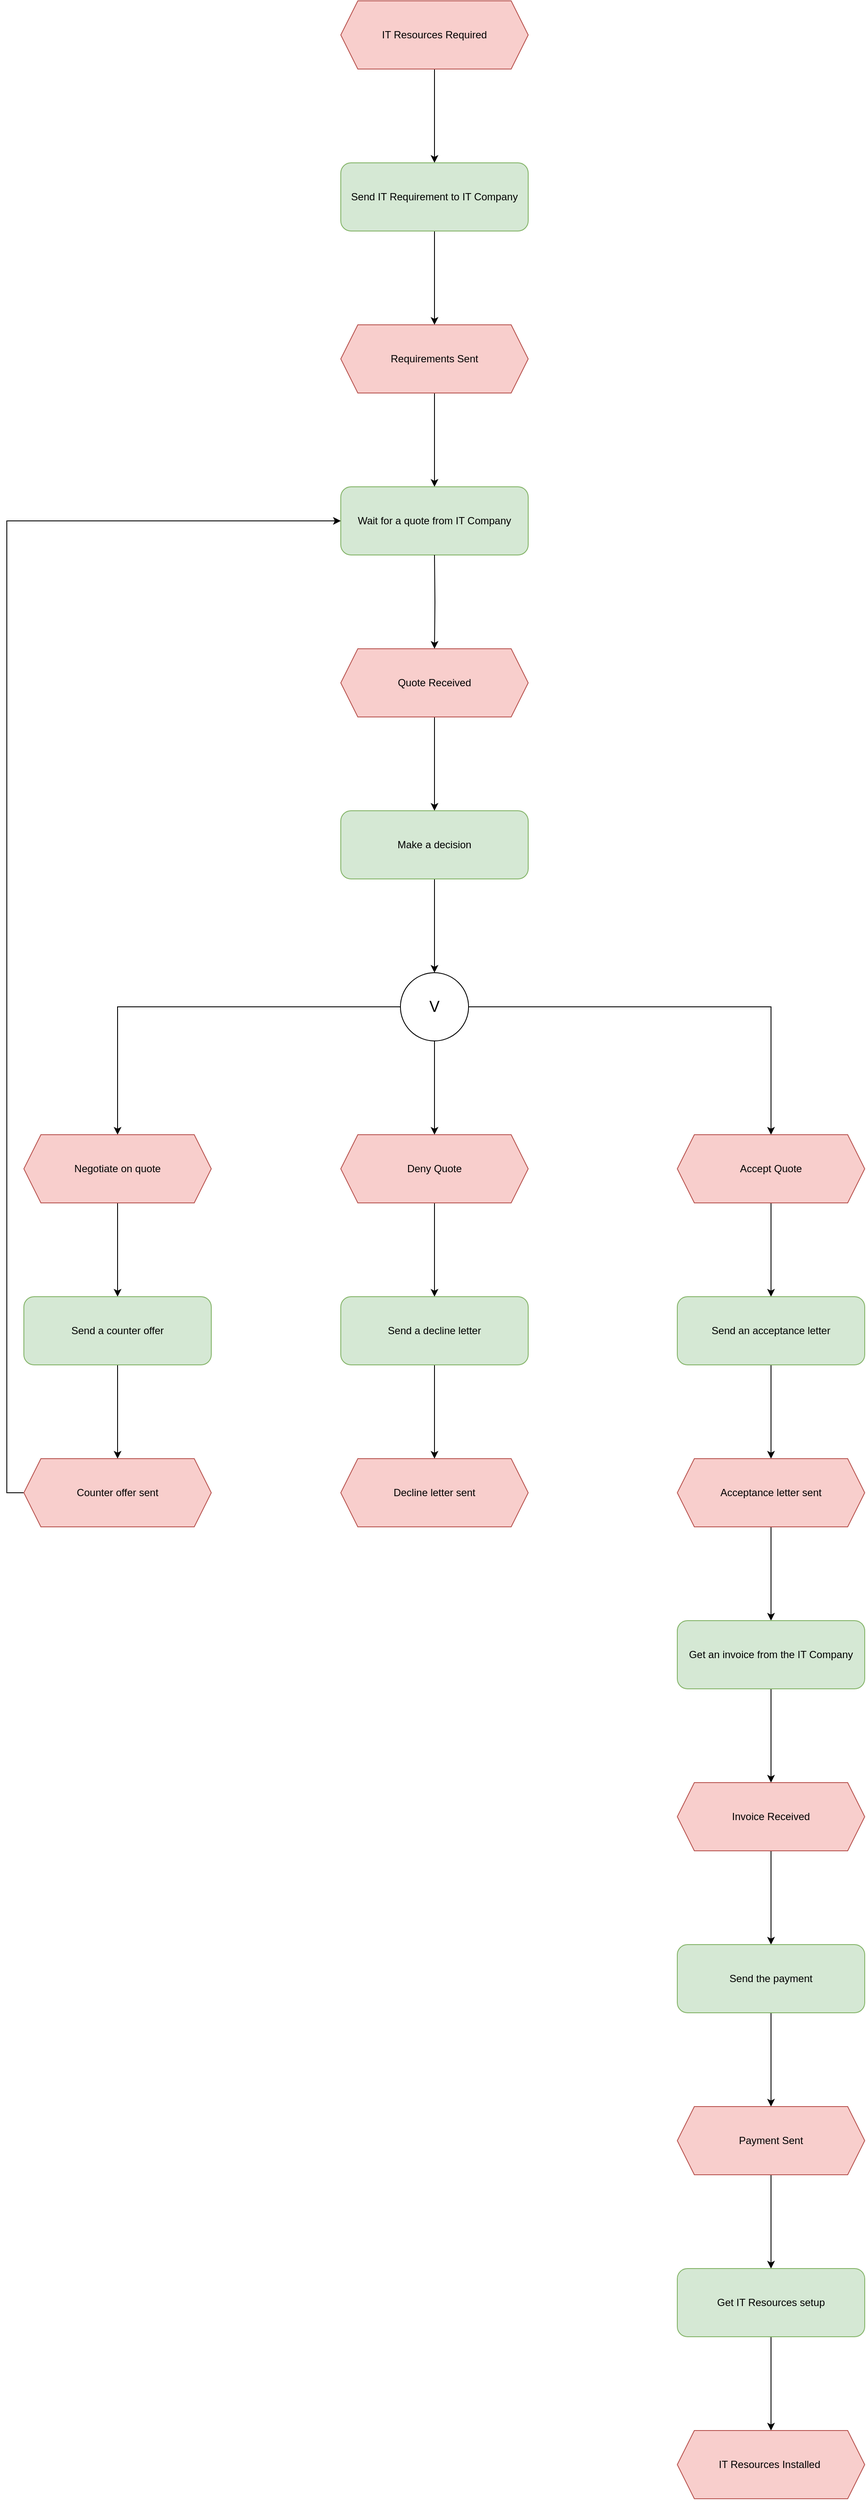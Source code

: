 <mxfile version="15.5.1" type="github">
  <diagram id="yRNca1dHeisvLHWqgOVA" name="Page-1">
    <mxGraphModel dx="2031" dy="1134" grid="1" gridSize="10" guides="1" tooltips="1" connect="1" arrows="1" fold="1" page="1" pageScale="1" pageWidth="1169" pageHeight="827" math="0" shadow="0">
      <root>
        <mxCell id="0" />
        <mxCell id="1" parent="0" />
        <mxCell id="m_13FwPqQZ2k1hZdJkOd-5" style="edgeStyle=orthogonalEdgeStyle;rounded=0;orthogonalLoop=1;jettySize=auto;html=1;exitX=0.5;exitY=1;exitDx=0;exitDy=0;entryX=0.5;entryY=0;entryDx=0;entryDy=0;" edge="1" parent="1" source="m_13FwPqQZ2k1hZdJkOd-1" target="m_13FwPqQZ2k1hZdJkOd-3">
          <mxGeometry relative="1" as="geometry" />
        </mxCell>
        <mxCell id="m_13FwPqQZ2k1hZdJkOd-1" value="IT Resources Required" style="shape=hexagon;perimeter=hexagonPerimeter2;whiteSpace=wrap;html=1;fixedSize=1;fillColor=#f8cecc;strokeColor=#b85450;" vertex="1" parent="1">
          <mxGeometry x="475" y="200" width="220" height="80" as="geometry" />
        </mxCell>
        <mxCell id="m_13FwPqQZ2k1hZdJkOd-9" style="edgeStyle=orthogonalEdgeStyle;rounded=0;orthogonalLoop=1;jettySize=auto;html=1;exitX=0.5;exitY=1;exitDx=0;exitDy=0;entryX=0.5;entryY=0;entryDx=0;entryDy=0;" edge="1" parent="1" source="m_13FwPqQZ2k1hZdJkOd-3" target="m_13FwPqQZ2k1hZdJkOd-7">
          <mxGeometry relative="1" as="geometry" />
        </mxCell>
        <mxCell id="m_13FwPqQZ2k1hZdJkOd-3" value="Send IT Requirement to IT Company" style="rounded=1;whiteSpace=wrap;html=1;fillColor=#d5e8d4;strokeColor=#82b366;" vertex="1" parent="1">
          <mxGeometry x="475" y="390" width="220" height="80" as="geometry" />
        </mxCell>
        <mxCell id="m_13FwPqQZ2k1hZdJkOd-29" style="edgeStyle=orthogonalEdgeStyle;rounded=0;orthogonalLoop=1;jettySize=auto;html=1;exitX=0;exitY=0.5;exitDx=0;exitDy=0;entryX=0.5;entryY=0;entryDx=0;entryDy=0;fontSize=18;" edge="1" parent="1" source="m_13FwPqQZ2k1hZdJkOd-4" target="m_13FwPqQZ2k1hZdJkOd-16">
          <mxGeometry relative="1" as="geometry" />
        </mxCell>
        <mxCell id="m_13FwPqQZ2k1hZdJkOd-30" style="edgeStyle=orthogonalEdgeStyle;rounded=0;orthogonalLoop=1;jettySize=auto;html=1;exitX=0.5;exitY=1;exitDx=0;exitDy=0;entryX=0.5;entryY=0;entryDx=0;entryDy=0;fontSize=18;" edge="1" parent="1" source="m_13FwPqQZ2k1hZdJkOd-4" target="m_13FwPqQZ2k1hZdJkOd-20">
          <mxGeometry relative="1" as="geometry" />
        </mxCell>
        <mxCell id="m_13FwPqQZ2k1hZdJkOd-31" style="edgeStyle=orthogonalEdgeStyle;rounded=0;orthogonalLoop=1;jettySize=auto;html=1;exitX=1;exitY=0.5;exitDx=0;exitDy=0;entryX=0.5;entryY=0;entryDx=0;entryDy=0;fontSize=18;" edge="1" parent="1" source="m_13FwPqQZ2k1hZdJkOd-4" target="m_13FwPqQZ2k1hZdJkOd-24">
          <mxGeometry relative="1" as="geometry" />
        </mxCell>
        <mxCell id="m_13FwPqQZ2k1hZdJkOd-4" value="&lt;font style=&quot;font-size: 18px&quot;&gt;V&lt;/font&gt;" style="ellipse;whiteSpace=wrap;html=1;aspect=fixed;" vertex="1" parent="1">
          <mxGeometry x="545" y="1340" width="80" height="80" as="geometry" />
        </mxCell>
        <mxCell id="m_13FwPqQZ2k1hZdJkOd-6" style="edgeStyle=orthogonalEdgeStyle;rounded=0;orthogonalLoop=1;jettySize=auto;html=1;exitX=0.5;exitY=1;exitDx=0;exitDy=0;entryX=0.5;entryY=0;entryDx=0;entryDy=0;" edge="1" source="m_13FwPqQZ2k1hZdJkOd-7" target="m_13FwPqQZ2k1hZdJkOd-8" parent="1">
          <mxGeometry relative="1" as="geometry" />
        </mxCell>
        <mxCell id="m_13FwPqQZ2k1hZdJkOd-7" value="Requirements Sent" style="shape=hexagon;perimeter=hexagonPerimeter2;whiteSpace=wrap;html=1;fixedSize=1;fillColor=#f8cecc;strokeColor=#b85450;" vertex="1" parent="1">
          <mxGeometry x="475" y="580" width="220" height="80" as="geometry" />
        </mxCell>
        <mxCell id="m_13FwPqQZ2k1hZdJkOd-8" value="Wait for a quote from IT Company" style="rounded=1;whiteSpace=wrap;html=1;fillColor=#d5e8d4;strokeColor=#82b366;" vertex="1" parent="1">
          <mxGeometry x="475" y="770" width="220" height="80" as="geometry" />
        </mxCell>
        <mxCell id="m_13FwPqQZ2k1hZdJkOd-10" style="edgeStyle=orthogonalEdgeStyle;rounded=0;orthogonalLoop=1;jettySize=auto;html=1;exitX=0.5;exitY=1;exitDx=0;exitDy=0;entryX=0.5;entryY=0;entryDx=0;entryDy=0;" edge="1" target="m_13FwPqQZ2k1hZdJkOd-12" parent="1">
          <mxGeometry relative="1" as="geometry">
            <mxPoint x="585" y="850" as="sourcePoint" />
          </mxGeometry>
        </mxCell>
        <mxCell id="m_13FwPqQZ2k1hZdJkOd-11" style="edgeStyle=orthogonalEdgeStyle;rounded=0;orthogonalLoop=1;jettySize=auto;html=1;exitX=0.5;exitY=1;exitDx=0;exitDy=0;entryX=0.5;entryY=0;entryDx=0;entryDy=0;" edge="1" source="m_13FwPqQZ2k1hZdJkOd-12" target="m_13FwPqQZ2k1hZdJkOd-13" parent="1">
          <mxGeometry relative="1" as="geometry" />
        </mxCell>
        <mxCell id="m_13FwPqQZ2k1hZdJkOd-12" value="Quote Received" style="shape=hexagon;perimeter=hexagonPerimeter2;whiteSpace=wrap;html=1;fixedSize=1;fillColor=#f8cecc;strokeColor=#b85450;" vertex="1" parent="1">
          <mxGeometry x="475" y="960" width="220" height="80" as="geometry" />
        </mxCell>
        <mxCell id="m_13FwPqQZ2k1hZdJkOd-14" style="edgeStyle=orthogonalEdgeStyle;rounded=0;orthogonalLoop=1;jettySize=auto;html=1;exitX=0.5;exitY=1;exitDx=0;exitDy=0;entryX=0.5;entryY=0;entryDx=0;entryDy=0;fontSize=18;" edge="1" parent="1" source="m_13FwPqQZ2k1hZdJkOd-13" target="m_13FwPqQZ2k1hZdJkOd-4">
          <mxGeometry relative="1" as="geometry" />
        </mxCell>
        <mxCell id="m_13FwPqQZ2k1hZdJkOd-13" value="Make a decision" style="rounded=1;whiteSpace=wrap;html=1;fillColor=#d5e8d4;strokeColor=#82b366;" vertex="1" parent="1">
          <mxGeometry x="475" y="1150" width="220" height="80" as="geometry" />
        </mxCell>
        <mxCell id="m_13FwPqQZ2k1hZdJkOd-15" style="edgeStyle=orthogonalEdgeStyle;rounded=0;orthogonalLoop=1;jettySize=auto;html=1;exitX=0.5;exitY=1;exitDx=0;exitDy=0;entryX=0.5;entryY=0;entryDx=0;entryDy=0;" edge="1" source="m_13FwPqQZ2k1hZdJkOd-16" target="m_13FwPqQZ2k1hZdJkOd-18" parent="1">
          <mxGeometry relative="1" as="geometry" />
        </mxCell>
        <mxCell id="m_13FwPqQZ2k1hZdJkOd-16" value="Negotiate on quote" style="shape=hexagon;perimeter=hexagonPerimeter2;whiteSpace=wrap;html=1;fixedSize=1;fillColor=#f8cecc;strokeColor=#b85450;" vertex="1" parent="1">
          <mxGeometry x="103" y="1530" width="220" height="80" as="geometry" />
        </mxCell>
        <mxCell id="m_13FwPqQZ2k1hZdJkOd-17" style="edgeStyle=orthogonalEdgeStyle;rounded=0;orthogonalLoop=1;jettySize=auto;html=1;exitX=0.5;exitY=1;exitDx=0;exitDy=0;entryX=0.5;entryY=0;entryDx=0;entryDy=0;fontSize=18;" edge="1" source="m_13FwPqQZ2k1hZdJkOd-18" parent="1">
          <mxGeometry relative="1" as="geometry">
            <mxPoint x="213" y="1910" as="targetPoint" />
          </mxGeometry>
        </mxCell>
        <mxCell id="m_13FwPqQZ2k1hZdJkOd-18" value="Send a counter offer" style="rounded=1;whiteSpace=wrap;html=1;fillColor=#d5e8d4;strokeColor=#82b366;" vertex="1" parent="1">
          <mxGeometry x="103" y="1720" width="220" height="80" as="geometry" />
        </mxCell>
        <mxCell id="m_13FwPqQZ2k1hZdJkOd-19" style="edgeStyle=orthogonalEdgeStyle;rounded=0;orthogonalLoop=1;jettySize=auto;html=1;exitX=0.5;exitY=1;exitDx=0;exitDy=0;entryX=0.5;entryY=0;entryDx=0;entryDy=0;" edge="1" source="m_13FwPqQZ2k1hZdJkOd-20" target="m_13FwPqQZ2k1hZdJkOd-22" parent="1">
          <mxGeometry relative="1" as="geometry" />
        </mxCell>
        <mxCell id="m_13FwPqQZ2k1hZdJkOd-20" value="Deny Quote" style="shape=hexagon;perimeter=hexagonPerimeter2;whiteSpace=wrap;html=1;fixedSize=1;fillColor=#f8cecc;strokeColor=#b85450;" vertex="1" parent="1">
          <mxGeometry x="475" y="1530" width="220" height="80" as="geometry" />
        </mxCell>
        <mxCell id="m_13FwPqQZ2k1hZdJkOd-21" style="edgeStyle=orthogonalEdgeStyle;rounded=0;orthogonalLoop=1;jettySize=auto;html=1;exitX=0.5;exitY=1;exitDx=0;exitDy=0;entryX=0.5;entryY=0;entryDx=0;entryDy=0;fontSize=18;" edge="1" source="m_13FwPqQZ2k1hZdJkOd-22" parent="1">
          <mxGeometry relative="1" as="geometry">
            <mxPoint x="585" y="1910" as="targetPoint" />
          </mxGeometry>
        </mxCell>
        <mxCell id="m_13FwPqQZ2k1hZdJkOd-22" value="Send a decline letter" style="rounded=1;whiteSpace=wrap;html=1;fillColor=#d5e8d4;strokeColor=#82b366;" vertex="1" parent="1">
          <mxGeometry x="475" y="1720" width="220" height="80" as="geometry" />
        </mxCell>
        <mxCell id="m_13FwPqQZ2k1hZdJkOd-23" style="edgeStyle=orthogonalEdgeStyle;rounded=0;orthogonalLoop=1;jettySize=auto;html=1;exitX=0.5;exitY=1;exitDx=0;exitDy=0;entryX=0.5;entryY=0;entryDx=0;entryDy=0;" edge="1" source="m_13FwPqQZ2k1hZdJkOd-24" target="m_13FwPqQZ2k1hZdJkOd-26" parent="1">
          <mxGeometry relative="1" as="geometry" />
        </mxCell>
        <mxCell id="m_13FwPqQZ2k1hZdJkOd-24" value="Accept Quote" style="shape=hexagon;perimeter=hexagonPerimeter2;whiteSpace=wrap;html=1;fixedSize=1;fillColor=#f8cecc;strokeColor=#b85450;" vertex="1" parent="1">
          <mxGeometry x="870" y="1530" width="220" height="80" as="geometry" />
        </mxCell>
        <mxCell id="m_13FwPqQZ2k1hZdJkOd-25" style="edgeStyle=orthogonalEdgeStyle;rounded=0;orthogonalLoop=1;jettySize=auto;html=1;exitX=0.5;exitY=1;exitDx=0;exitDy=0;entryX=0.5;entryY=0;entryDx=0;entryDy=0;fontSize=18;" edge="1" source="m_13FwPqQZ2k1hZdJkOd-26" parent="1">
          <mxGeometry relative="1" as="geometry">
            <mxPoint x="980" y="1910" as="targetPoint" />
          </mxGeometry>
        </mxCell>
        <mxCell id="m_13FwPqQZ2k1hZdJkOd-26" value="Send an acceptance letter" style="rounded=1;whiteSpace=wrap;html=1;fillColor=#d5e8d4;strokeColor=#82b366;" vertex="1" parent="1">
          <mxGeometry x="870" y="1720" width="220" height="80" as="geometry" />
        </mxCell>
        <mxCell id="m_13FwPqQZ2k1hZdJkOd-28" style="edgeStyle=orthogonalEdgeStyle;rounded=0;orthogonalLoop=1;jettySize=auto;html=1;exitX=0;exitY=0.5;exitDx=0;exitDy=0;entryX=0;entryY=0.5;entryDx=0;entryDy=0;fontSize=18;" edge="1" parent="1" source="m_13FwPqQZ2k1hZdJkOd-27" target="m_13FwPqQZ2k1hZdJkOd-8">
          <mxGeometry relative="1" as="geometry" />
        </mxCell>
        <mxCell id="m_13FwPqQZ2k1hZdJkOd-27" value="Counter offer sent" style="shape=hexagon;perimeter=hexagonPerimeter2;whiteSpace=wrap;html=1;fixedSize=1;fillColor=#f8cecc;strokeColor=#b85450;" vertex="1" parent="1">
          <mxGeometry x="103" y="1910" width="220" height="80" as="geometry" />
        </mxCell>
        <mxCell id="m_13FwPqQZ2k1hZdJkOd-32" value="Decline letter sent" style="shape=hexagon;perimeter=hexagonPerimeter2;whiteSpace=wrap;html=1;fixedSize=1;fillColor=#f8cecc;strokeColor=#b85450;" vertex="1" parent="1">
          <mxGeometry x="475" y="1910" width="220" height="80" as="geometry" />
        </mxCell>
        <mxCell id="m_13FwPqQZ2k1hZdJkOd-33" style="edgeStyle=orthogonalEdgeStyle;rounded=0;orthogonalLoop=1;jettySize=auto;html=1;exitX=0.5;exitY=1;exitDx=0;exitDy=0;entryX=0.5;entryY=0;entryDx=0;entryDy=0;" edge="1" source="m_13FwPqQZ2k1hZdJkOd-34" target="m_13FwPqQZ2k1hZdJkOd-35" parent="1">
          <mxGeometry relative="1" as="geometry" />
        </mxCell>
        <mxCell id="m_13FwPqQZ2k1hZdJkOd-34" value="Acceptance letter sent" style="shape=hexagon;perimeter=hexagonPerimeter2;whiteSpace=wrap;html=1;fixedSize=1;fillColor=#f8cecc;strokeColor=#b85450;" vertex="1" parent="1">
          <mxGeometry x="870" y="1910" width="220" height="80" as="geometry" />
        </mxCell>
        <mxCell id="m_13FwPqQZ2k1hZdJkOd-39" style="edgeStyle=orthogonalEdgeStyle;rounded=0;orthogonalLoop=1;jettySize=auto;html=1;exitX=0.5;exitY=1;exitDx=0;exitDy=0;fontSize=18;" edge="1" parent="1" source="m_13FwPqQZ2k1hZdJkOd-35">
          <mxGeometry relative="1" as="geometry">
            <mxPoint x="980.429" y="2180.286" as="targetPoint" />
          </mxGeometry>
        </mxCell>
        <mxCell id="m_13FwPqQZ2k1hZdJkOd-40" style="edgeStyle=orthogonalEdgeStyle;rounded=0;orthogonalLoop=1;jettySize=auto;html=1;exitX=0.5;exitY=1;exitDx=0;exitDy=0;entryX=0.5;entryY=0;entryDx=0;entryDy=0;fontSize=18;" edge="1" parent="1" source="m_13FwPqQZ2k1hZdJkOd-35" target="m_13FwPqQZ2k1hZdJkOd-37">
          <mxGeometry relative="1" as="geometry" />
        </mxCell>
        <mxCell id="m_13FwPqQZ2k1hZdJkOd-35" value="Get an invoice from the IT Company" style="rounded=1;whiteSpace=wrap;html=1;fillColor=#d5e8d4;strokeColor=#82b366;" vertex="1" parent="1">
          <mxGeometry x="870" y="2100" width="220" height="80" as="geometry" />
        </mxCell>
        <mxCell id="m_13FwPqQZ2k1hZdJkOd-36" style="edgeStyle=orthogonalEdgeStyle;rounded=0;orthogonalLoop=1;jettySize=auto;html=1;exitX=0.5;exitY=1;exitDx=0;exitDy=0;entryX=0.5;entryY=0;entryDx=0;entryDy=0;" edge="1" source="m_13FwPqQZ2k1hZdJkOd-37" target="m_13FwPqQZ2k1hZdJkOd-38" parent="1">
          <mxGeometry relative="1" as="geometry" />
        </mxCell>
        <mxCell id="m_13FwPqQZ2k1hZdJkOd-37" value="Invoice Received" style="shape=hexagon;perimeter=hexagonPerimeter2;whiteSpace=wrap;html=1;fixedSize=1;fillColor=#f8cecc;strokeColor=#b85450;" vertex="1" parent="1">
          <mxGeometry x="870" y="2290" width="220" height="80" as="geometry" />
        </mxCell>
        <mxCell id="m_13FwPqQZ2k1hZdJkOd-44" style="edgeStyle=orthogonalEdgeStyle;rounded=0;orthogonalLoop=1;jettySize=auto;html=1;exitX=0.5;exitY=1;exitDx=0;exitDy=0;entryX=0.5;entryY=0;entryDx=0;entryDy=0;fontSize=18;" edge="1" parent="1" source="m_13FwPqQZ2k1hZdJkOd-38" target="m_13FwPqQZ2k1hZdJkOd-42">
          <mxGeometry relative="1" as="geometry" />
        </mxCell>
        <mxCell id="m_13FwPqQZ2k1hZdJkOd-38" value="Send the payment" style="rounded=1;whiteSpace=wrap;html=1;fillColor=#d5e8d4;strokeColor=#82b366;" vertex="1" parent="1">
          <mxGeometry x="870" y="2480" width="220" height="80" as="geometry" />
        </mxCell>
        <mxCell id="m_13FwPqQZ2k1hZdJkOd-41" style="edgeStyle=orthogonalEdgeStyle;rounded=0;orthogonalLoop=1;jettySize=auto;html=1;exitX=0.5;exitY=1;exitDx=0;exitDy=0;entryX=0.5;entryY=0;entryDx=0;entryDy=0;" edge="1" source="m_13FwPqQZ2k1hZdJkOd-42" target="m_13FwPqQZ2k1hZdJkOd-43" parent="1">
          <mxGeometry relative="1" as="geometry" />
        </mxCell>
        <mxCell id="m_13FwPqQZ2k1hZdJkOd-42" value="Payment Sent" style="shape=hexagon;perimeter=hexagonPerimeter2;whiteSpace=wrap;html=1;fixedSize=1;fillColor=#f8cecc;strokeColor=#b85450;" vertex="1" parent="1">
          <mxGeometry x="870" y="2670" width="220" height="80" as="geometry" />
        </mxCell>
        <mxCell id="m_13FwPqQZ2k1hZdJkOd-46" style="edgeStyle=orthogonalEdgeStyle;rounded=0;orthogonalLoop=1;jettySize=auto;html=1;exitX=0.5;exitY=1;exitDx=0;exitDy=0;entryX=0.5;entryY=0;entryDx=0;entryDy=0;fontSize=18;" edge="1" parent="1" source="m_13FwPqQZ2k1hZdJkOd-43" target="m_13FwPqQZ2k1hZdJkOd-45">
          <mxGeometry relative="1" as="geometry" />
        </mxCell>
        <mxCell id="m_13FwPqQZ2k1hZdJkOd-43" value="Get IT Resources setup" style="rounded=1;whiteSpace=wrap;html=1;fillColor=#d5e8d4;strokeColor=#82b366;" vertex="1" parent="1">
          <mxGeometry x="870" y="2860" width="220" height="80" as="geometry" />
        </mxCell>
        <mxCell id="m_13FwPqQZ2k1hZdJkOd-45" value="IT Resources Installed&amp;nbsp;" style="shape=hexagon;perimeter=hexagonPerimeter2;whiteSpace=wrap;html=1;fixedSize=1;fillColor=#f8cecc;strokeColor=#b85450;" vertex="1" parent="1">
          <mxGeometry x="870" y="3050" width="220" height="80" as="geometry" />
        </mxCell>
      </root>
    </mxGraphModel>
  </diagram>
</mxfile>
